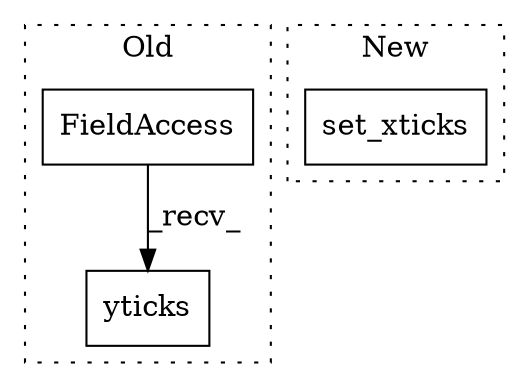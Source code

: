 digraph G {
subgraph cluster0 {
1 [label="yticks" a="32" s="863,887" l="7,1" shape="box"];
3 [label="FieldAccess" a="22" s="845" l="10" shape="box"];
label = "Old";
style="dotted";
}
subgraph cluster1 {
2 [label="set_xticks" a="32" s="831,852" l="11,1" shape="box"];
label = "New";
style="dotted";
}
3 -> 1 [label="_recv_"];
}